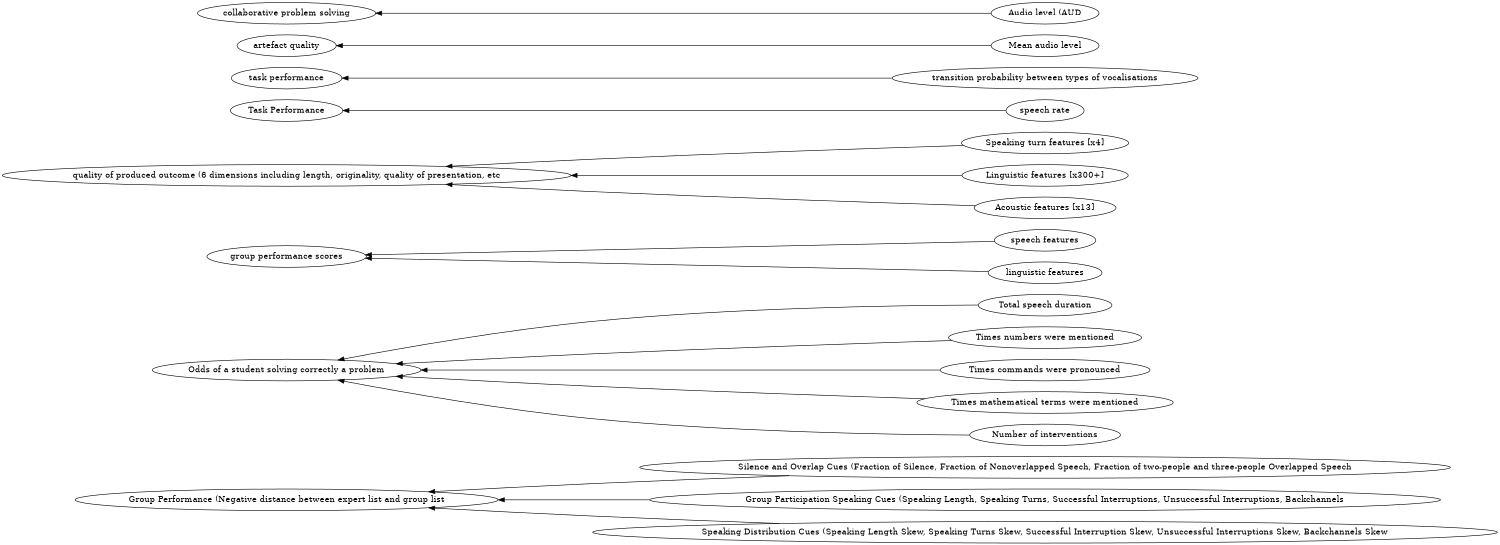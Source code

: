 digraph Test {
	rankdir=RL
	size="10,10"
	overlap=false
	splines=true
	{rank=same; "Silence and Overlap Cues (Fraction of Silence, Fraction of Nonoverlapped Speech, Fraction of two-people and three-people Overlapped Speech" "Total speech duration" "Group Participation Speaking Cues (Speaking Length, Speaking Turns, Successful Interruptions, Unsuccessful Interruptions, Backchannels" "speech features" "Speaking turn features [x4]" "Times numbers were mentioned" "Times commands were pronounced" "Speaking Distribution Cues (Speaking Length Skew, Speaking Turns Skew, Successful Interruption Skew, Unsuccessful Interruptions Skew, Backchannels Skew" "speech rate" "transition probability between types of vocalisations" "Linguistic features [x300+]" "Mean audio level" "Times mathematical terms were mentioned" "Acoustic features [x13]" "linguistic features" "Audio level (AUD" "Number of interventions";}
	{rank=same; "Odds of a student solving correctly a problem" "quality of produced outcome (6 dimensions including length, originality, quality of presentation, etc" "Task Performance" "Group Performance (Negative distance between expert list and group list" "task performance" "collaborative problem solving" "artefact quality" "group performance scores";}
	"Group Participation Speaking Cues (Speaking Length, Speaking Turns, Successful Interruptions, Unsuccessful Interruptions, Backchannels" [href="https://scholar.google.com/scholar?hl=en&q=Linking%20Speaking%20and%20Looking%20Behavior%20Patterns%20with%20Group%20Composition,%20Perception,%20and%20Performance"]
	"Group Participation Speaking Cues (Speaking Length, Speaking Turns, Successful Interruptions, Unsuccessful Interruptions, Backchannels" -> "Group Performance (Negative distance between expert list and group list"
	"Silence and Overlap Cues (Fraction of Silence, Fraction of Nonoverlapped Speech, Fraction of two-people and three-people Overlapped Speech" [href="https://scholar.google.com/scholar?hl=en&q=Linking%20Speaking%20and%20Looking%20Behavior%20Patterns%20with%20Group%20Composition,%20Perception,%20and%20Performance"]
	"Silence and Overlap Cues (Fraction of Silence, Fraction of Nonoverlapped Speech, Fraction of two-people and three-people Overlapped Speech" -> "Group Performance (Negative distance between expert list and group list"
	"Speaking Distribution Cues (Speaking Length Skew, Speaking Turns Skew, Successful Interruption Skew, Unsuccessful Interruptions Skew, Backchannels Skew" [href="https://scholar.google.com/scholar?hl=en&q=Linking%20Speaking%20and%20Looking%20Behavior%20Patterns%20with%20Group%20Composition,%20Perception,%20and%20Performance"]
	"Speaking Distribution Cues (Speaking Length Skew, Speaking Turns Skew, Successful Interruption Skew, Unsuccessful Interruptions Skew, Backchannels Skew" -> "Group Performance (Negative distance between expert list and group list"
	"speech features" [href="https://scholar.google.com/scholar?hl=en&q=Predicting%20Group%20Performance%20in%20Task-Based%20Interaction"]
	"speech features" -> "group performance scores"
	"linguistic features" [href="https://scholar.google.com/scholar?hl=en&q=Predicting%20Group%20Performance%20in%20Task-Based%20Interaction"]
	"linguistic features" -> "group performance scores"
	"Number of interventions" [href="https://scholar.google.com/scholar?hl=en&q=Expertise%20estimation%20based%20on%20simple%20multimodal%20features"]
	"Number of interventions" -> "Odds of a student solving correctly a problem"
	"Total speech duration" [href="https://scholar.google.com/scholar?hl=en&q=Expertise%20estimation%20based%20on%20simple%20multimodal%20features"]
	"Total speech duration" -> "Odds of a student solving correctly a problem"
	"Times numbers were mentioned" [href="https://scholar.google.com/scholar?hl=en&q=Expertise%20estimation%20based%20on%20simple%20multimodal%20features"]
	"Times numbers were mentioned" -> "Odds of a student solving correctly a problem"
	"Times mathematical terms were mentioned" [href="https://scholar.google.com/scholar?hl=en&q=Expertise%20estimation%20based%20on%20simple%20multimodal%20features"]
	"Times mathematical terms were mentioned" -> "Odds of a student solving correctly a problem"
	"Times commands were pronounced" [href="https://scholar.google.com/scholar?hl=en&q=Expertise%20estimation%20based%20on%20simple%20multimodal%20features"]
	"Times commands were pronounced" -> "Odds of a student solving correctly a problem"
	"transition probability between types of vocalisations" [href="https://scholar.google.com/scholar?hl=en&q=Automatic%20identification%20of%20experts%20and%20performance%20prediction%20in%20the%20multimodal%20math%20data%20corpus%20through%20analysis%20of%20speech%20interaction."]
	"transition probability between types of vocalisations" -> "task performance"
	"speech rate" [href="https://scholar.google.com/scholar?hl=en&q=Modeling%20Team-level%20Multimodal%20Dynamics%20during%20Multiparty%20Collaboration"]
	"speech rate" -> "Task Performance"
	"Speaking turn features [x4]" [href="https://scholar.google.com/scholar?hl=en&q=Task-independent%20Multimodal%20Prediction%20of%20Group%20Performance%20Based%20on%20Product%20Dimensions"]
	"Speaking turn features [x4]" -> "quality of produced outcome (6 dimensions including length, originality, quality of presentation, etc"
	"Acoustic features [x13]" [href="https://scholar.google.com/scholar?hl=en&q=Task-independent%20Multimodal%20Prediction%20of%20Group%20Performance%20Based%20on%20Product%20Dimensions"]
	"Acoustic features [x13]" -> "quality of produced outcome (6 dimensions including length, originality, quality of presentation, etc"
	"Linguistic features [x300+]" [href="https://scholar.google.com/scholar?hl=en&q=Task-independent%20Multimodal%20Prediction%20of%20Group%20Performance%20Based%20on%20Product%20Dimensions"]
	"Linguistic features [x300+]" -> "quality of produced outcome (6 dimensions including length, originality, quality of presentation, etc"
	"Mean audio level" [href="https://scholar.google.com/scholar?hl=en&q=Supervised%20machine%20learning%20in%20multimodal%20learning%20analytics%20for%20estimating%20success%20in%20project-based%20learning"]
	"Mean audio level" -> "artefact quality"
	"Audio level (AUD" [href="https://scholar.google.com/scholar?hl=en&q=Estimation%20of%20success%20in%20collaborative%20learning%20based%20on%20multimodal%20learning%20analytics%20features"]
	"Audio level (AUD" -> "collaborative problem solving"
}
